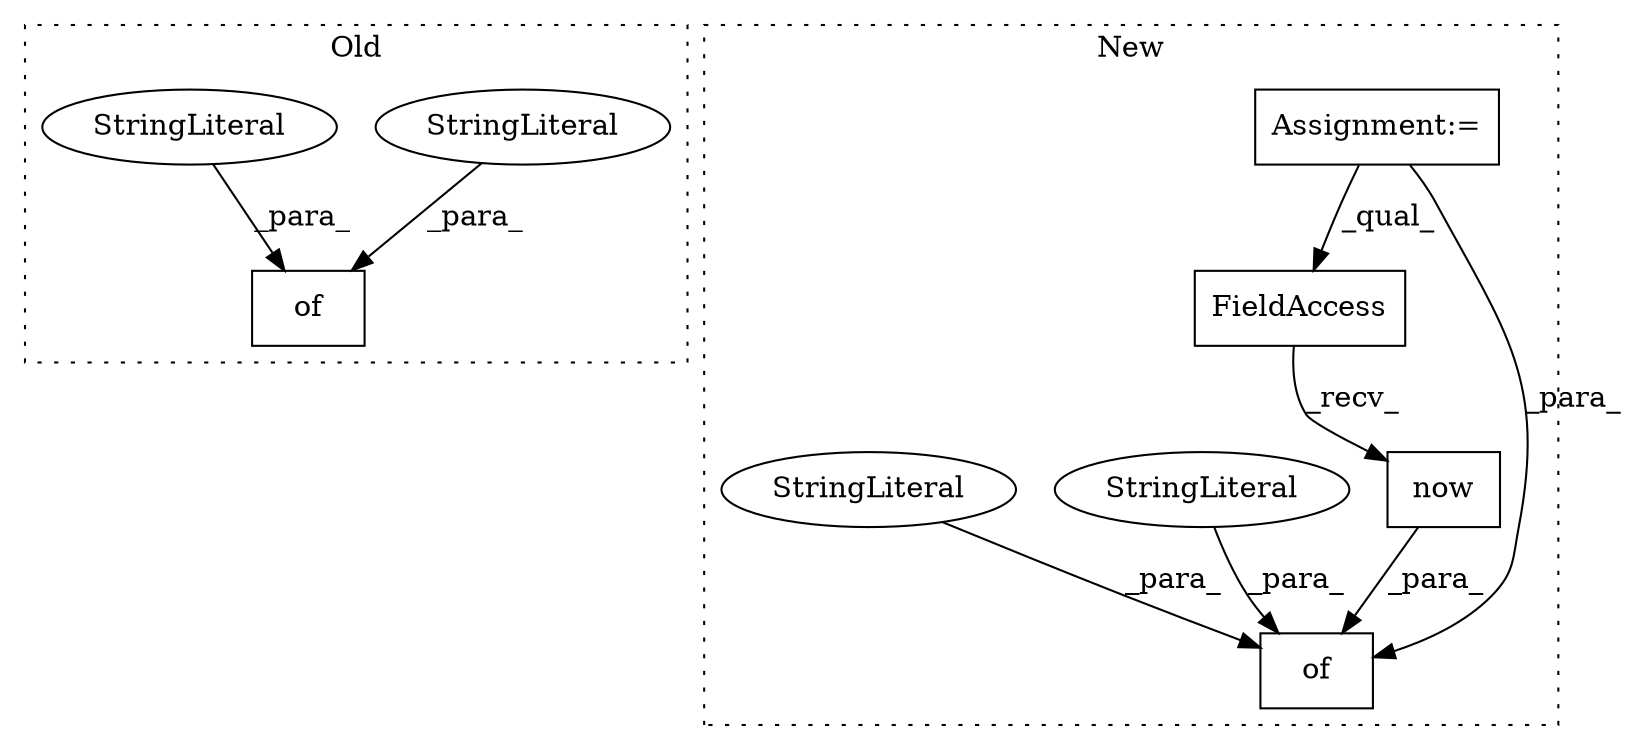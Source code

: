 digraph G {
subgraph cluster0 {
1 [label="of" a="32" s="2279,2363" l="3,1" shape="box"];
3 [label="StringLiteral" a="45" s="2335" l="9" shape="ellipse"];
8 [label="StringLiteral" a="45" s="2308" l="11" shape="ellipse"];
label = "Old";
style="dotted";
}
subgraph cluster1 {
2 [label="now" a="32" s="3366" l="5" shape="box"];
4 [label="FieldAccess" a="22" s="3348" l="17" shape="box"];
5 [label="Assignment:=" a="7" s="1752" l="8" shape="box"];
6 [label="of" a="32" s="2991,3428" l="3,1" shape="box"];
7 [label="StringLiteral" a="45" s="3279" l="5" shape="ellipse"];
9 [label="StringLiteral" a="45" s="2994" l="9" shape="ellipse"];
label = "New";
style="dotted";
}
2 -> 6 [label="_para_"];
3 -> 1 [label="_para_"];
4 -> 2 [label="_recv_"];
5 -> 6 [label="_para_"];
5 -> 4 [label="_qual_"];
7 -> 6 [label="_para_"];
8 -> 1 [label="_para_"];
9 -> 6 [label="_para_"];
}